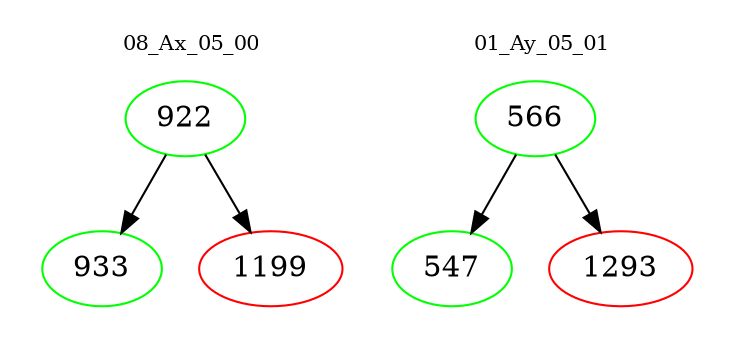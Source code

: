 digraph{
subgraph cluster_0 {
color = white
label = "08_Ax_05_00";
fontsize=10;
T0_922 [label="922", color="green"]
T0_922 -> T0_933 [color="black"]
T0_933 [label="933", color="green"]
T0_922 -> T0_1199 [color="black"]
T0_1199 [label="1199", color="red"]
}
subgraph cluster_1 {
color = white
label = "01_Ay_05_01";
fontsize=10;
T1_566 [label="566", color="green"]
T1_566 -> T1_547 [color="black"]
T1_547 [label="547", color="green"]
T1_566 -> T1_1293 [color="black"]
T1_1293 [label="1293", color="red"]
}
}
